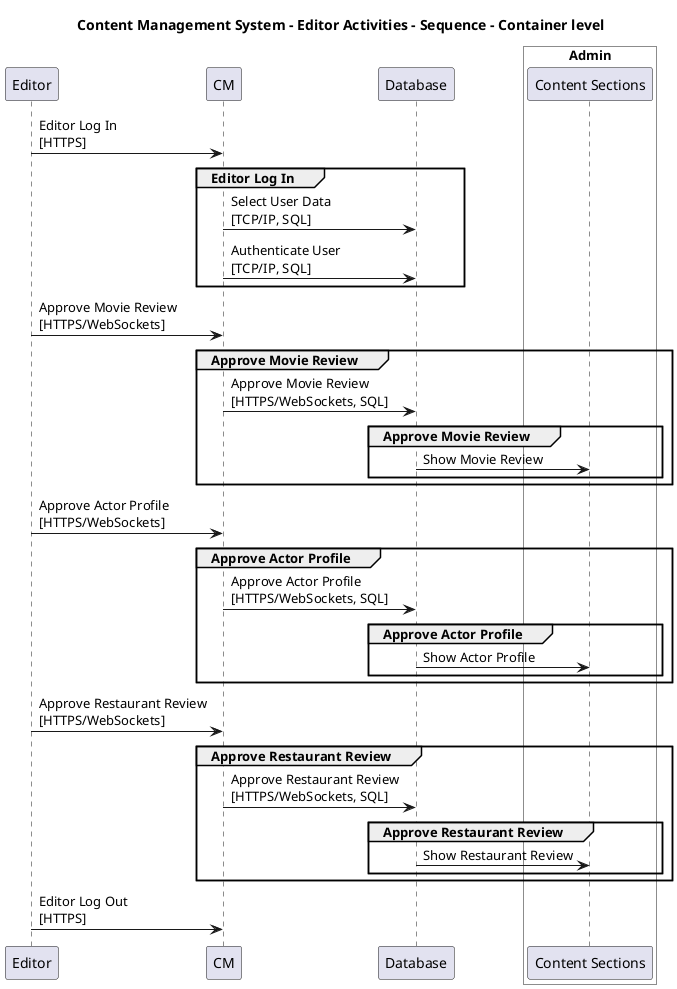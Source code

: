 @startuml

title Content Management System - Editor Activities - Sequence - Container level

participant "Editor" as ContentManagementSystem.Actors.Editor
participant "CM" as ContentManagementSystem.SoftwareSystems.CM
participant "Database" as ContentManagementSystem.SoftwareSystems.Database

box "Admin" #White
    participant "Content Sections" as ContentManagementSystem.SoftwareSystems.Admin.Containers.ContentSections
end box


ContentManagementSystem.Actors.Editor -> ContentManagementSystem.SoftwareSystems.CM : Editor Log In\n[HTTPS]
group Editor Log In
ContentManagementSystem.SoftwareSystems.CM -> ContentManagementSystem.SoftwareSystems.Database : Select User Data\n[TCP/IP, SQL]
ContentManagementSystem.SoftwareSystems.CM -> ContentManagementSystem.SoftwareSystems.Database : Authenticate User\n[TCP/IP, SQL]
end
ContentManagementSystem.Actors.Editor -> ContentManagementSystem.SoftwareSystems.CM : Approve Movie Review\n[HTTPS/WebSockets]
group Approve Movie Review
ContentManagementSystem.SoftwareSystems.CM -> ContentManagementSystem.SoftwareSystems.Database : Approve Movie Review\n[HTTPS/WebSockets, SQL]
group Approve Movie Review
ContentManagementSystem.SoftwareSystems.Database -> ContentManagementSystem.SoftwareSystems.Admin.Containers.ContentSections : Show Movie Review
end
end
ContentManagementSystem.Actors.Editor -> ContentManagementSystem.SoftwareSystems.CM : Approve Actor Profile\n[HTTPS/WebSockets]
group Approve Actor Profile
ContentManagementSystem.SoftwareSystems.CM -> ContentManagementSystem.SoftwareSystems.Database : Approve Actor Profile\n[HTTPS/WebSockets, SQL]
group Approve Actor Profile
ContentManagementSystem.SoftwareSystems.Database -> ContentManagementSystem.SoftwareSystems.Admin.Containers.ContentSections : Show Actor Profile
end
end
ContentManagementSystem.Actors.Editor -> ContentManagementSystem.SoftwareSystems.CM : Approve Restaurant Review\n[HTTPS/WebSockets]
group Approve Restaurant Review
ContentManagementSystem.SoftwareSystems.CM -> ContentManagementSystem.SoftwareSystems.Database : Approve Restaurant Review\n[HTTPS/WebSockets, SQL]
group Approve Restaurant Review
ContentManagementSystem.SoftwareSystems.Database -> ContentManagementSystem.SoftwareSystems.Admin.Containers.ContentSections : Show Restaurant Review
end
end
ContentManagementSystem.Actors.Editor -> ContentManagementSystem.SoftwareSystems.CM : Editor Log Out\n[HTTPS]


@enduml
